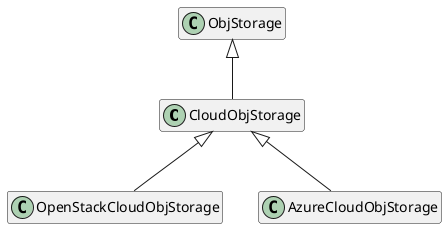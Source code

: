 @startuml
skinparam shadowing false
hide methods
hide fields

CloudObjStorage -u-|> ObjStorage

CloudObjStorage <|-- OpenStackCloudObjStorage
CloudObjStorage <|-- AzureCloudObjStorage

@enduml